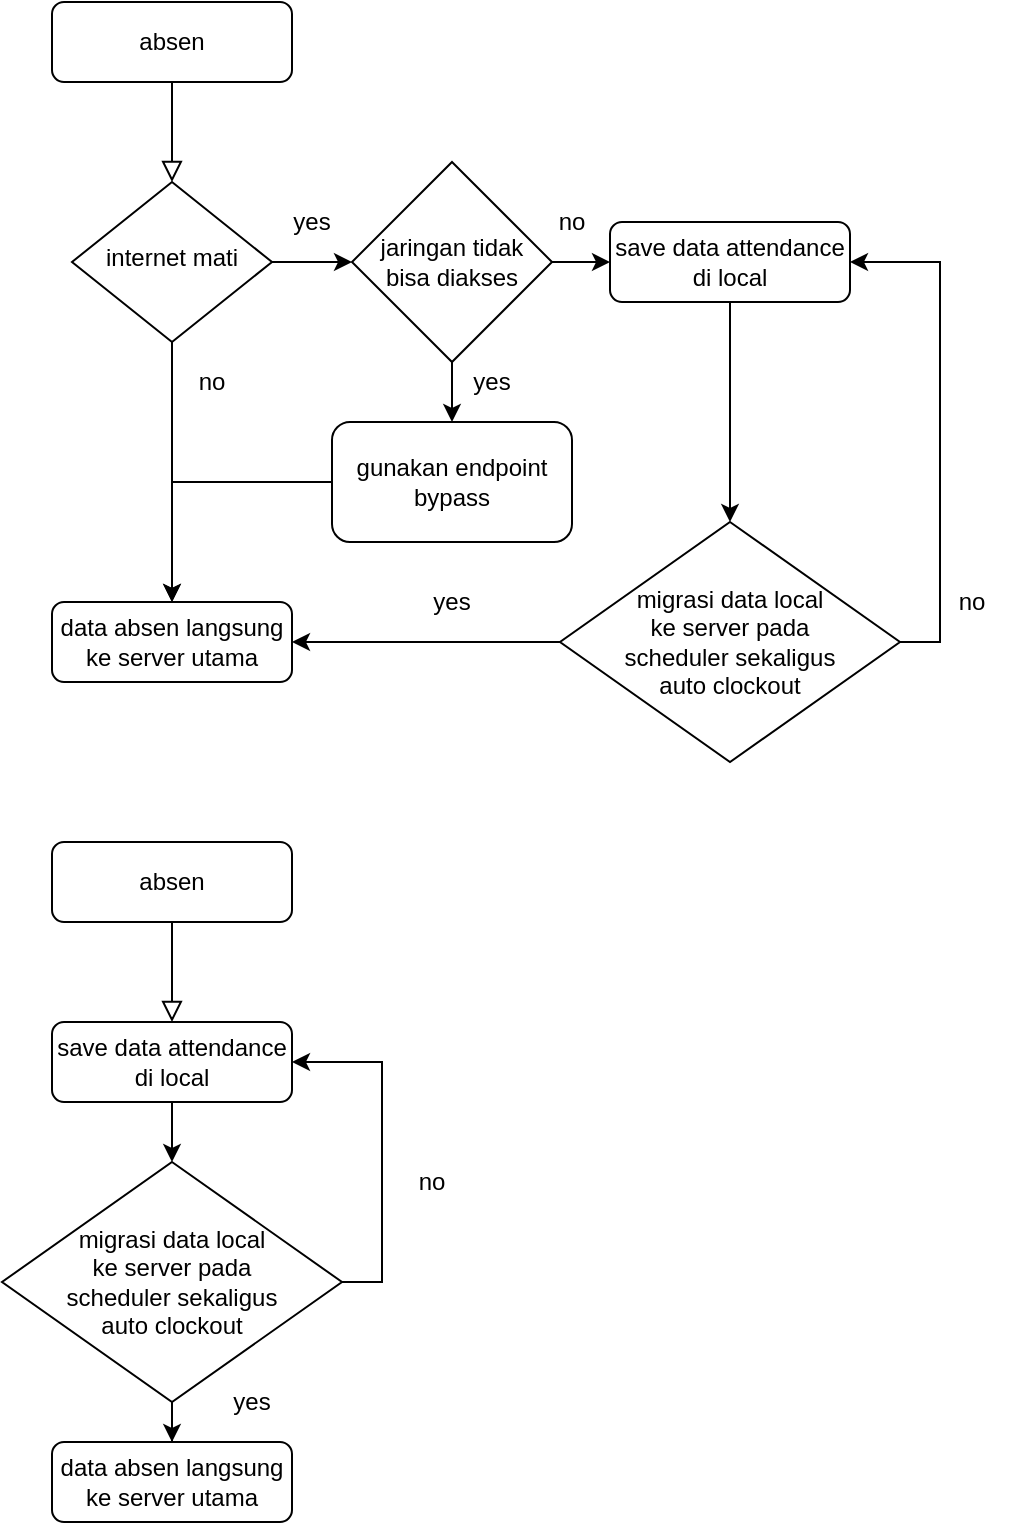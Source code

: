 <mxfile version="14.7.10" type="github">
  <diagram id="C5RBs43oDa-KdzZeNtuy" name="Page-1">
    <mxGraphModel dx="1038" dy="574" grid="1" gridSize="10" guides="1" tooltips="1" connect="1" arrows="1" fold="1" page="1" pageScale="1" pageWidth="827" pageHeight="1169" math="0" shadow="0">
      <root>
        <mxCell id="WIyWlLk6GJQsqaUBKTNV-0" />
        <mxCell id="WIyWlLk6GJQsqaUBKTNV-1" parent="WIyWlLk6GJQsqaUBKTNV-0" />
        <mxCell id="WIyWlLk6GJQsqaUBKTNV-2" value="" style="rounded=0;html=1;jettySize=auto;orthogonalLoop=1;fontSize=11;endArrow=block;endFill=0;endSize=8;strokeWidth=1;shadow=0;labelBackgroundColor=none;edgeStyle=orthogonalEdgeStyle;" parent="WIyWlLk6GJQsqaUBKTNV-1" source="WIyWlLk6GJQsqaUBKTNV-3" edge="1">
          <mxGeometry relative="1" as="geometry">
            <mxPoint x="220" y="170" as="targetPoint" />
          </mxGeometry>
        </mxCell>
        <mxCell id="WIyWlLk6GJQsqaUBKTNV-3" value="absen" style="rounded=1;whiteSpace=wrap;html=1;fontSize=12;glass=0;strokeWidth=1;shadow=0;" parent="WIyWlLk6GJQsqaUBKTNV-1" vertex="1">
          <mxGeometry x="160" y="80" width="120" height="40" as="geometry" />
        </mxCell>
        <mxCell id="0F7fN9bv4-elk-XI-VPy-1" value="" style="edgeStyle=orthogonalEdgeStyle;rounded=0;orthogonalLoop=1;jettySize=auto;html=1;" edge="1" parent="WIyWlLk6GJQsqaUBKTNV-1" source="WIyWlLk6GJQsqaUBKTNV-10" target="WIyWlLk6GJQsqaUBKTNV-11">
          <mxGeometry relative="1" as="geometry" />
        </mxCell>
        <mxCell id="0F7fN9bv4-elk-XI-VPy-17" value="" style="edgeStyle=orthogonalEdgeStyle;rounded=0;orthogonalLoop=1;jettySize=auto;html=1;" edge="1" parent="WIyWlLk6GJQsqaUBKTNV-1" source="WIyWlLk6GJQsqaUBKTNV-10" target="0F7fN9bv4-elk-XI-VPy-15">
          <mxGeometry relative="1" as="geometry" />
        </mxCell>
        <mxCell id="WIyWlLk6GJQsqaUBKTNV-10" value="internet mati" style="rhombus;whiteSpace=wrap;html=1;shadow=0;fontFamily=Helvetica;fontSize=12;align=center;strokeWidth=1;spacing=6;spacingTop=-4;" parent="WIyWlLk6GJQsqaUBKTNV-1" vertex="1">
          <mxGeometry x="170" y="170" width="100" height="80" as="geometry" />
        </mxCell>
        <mxCell id="WIyWlLk6GJQsqaUBKTNV-11" value="data absen langsung ke server utama" style="rounded=1;whiteSpace=wrap;html=1;fontSize=12;glass=0;strokeWidth=1;shadow=0;" parent="WIyWlLk6GJQsqaUBKTNV-1" vertex="1">
          <mxGeometry x="160" y="380" width="120" height="40" as="geometry" />
        </mxCell>
        <mxCell id="0F7fN9bv4-elk-XI-VPy-11" value="" style="edgeStyle=orthogonalEdgeStyle;rounded=0;orthogonalLoop=1;jettySize=auto;html=1;" edge="1" parent="WIyWlLk6GJQsqaUBKTNV-1" source="WIyWlLk6GJQsqaUBKTNV-12" target="0F7fN9bv4-elk-XI-VPy-9">
          <mxGeometry relative="1" as="geometry" />
        </mxCell>
        <mxCell id="WIyWlLk6GJQsqaUBKTNV-12" value="save data attendance di local" style="rounded=1;whiteSpace=wrap;html=1;fontSize=12;glass=0;strokeWidth=1;shadow=0;" parent="WIyWlLk6GJQsqaUBKTNV-1" vertex="1">
          <mxGeometry x="439" y="190" width="120" height="40" as="geometry" />
        </mxCell>
        <mxCell id="0F7fN9bv4-elk-XI-VPy-2" value="&lt;div&gt;yes&lt;/div&gt;" style="text;html=1;strokeColor=none;fillColor=none;align=center;verticalAlign=middle;whiteSpace=wrap;rounded=0;" vertex="1" parent="WIyWlLk6GJQsqaUBKTNV-1">
          <mxGeometry x="270" y="180" width="40" height="20" as="geometry" />
        </mxCell>
        <mxCell id="0F7fN9bv4-elk-XI-VPy-4" value="&lt;div&gt;no&lt;/div&gt;" style="text;html=1;strokeColor=none;fillColor=none;align=center;verticalAlign=middle;whiteSpace=wrap;rounded=0;" vertex="1" parent="WIyWlLk6GJQsqaUBKTNV-1">
          <mxGeometry x="220" y="260" width="40" height="20" as="geometry" />
        </mxCell>
        <mxCell id="0F7fN9bv4-elk-XI-VPy-13" value="" style="edgeStyle=orthogonalEdgeStyle;rounded=0;orthogonalLoop=1;jettySize=auto;html=1;entryX=1;entryY=0.5;entryDx=0;entryDy=0;exitX=1;exitY=0.5;exitDx=0;exitDy=0;" edge="1" parent="WIyWlLk6GJQsqaUBKTNV-1" source="0F7fN9bv4-elk-XI-VPy-9" target="WIyWlLk6GJQsqaUBKTNV-12">
          <mxGeometry relative="1" as="geometry">
            <mxPoint x="664" y="340" as="targetPoint" />
          </mxGeometry>
        </mxCell>
        <mxCell id="0F7fN9bv4-elk-XI-VPy-14" value="" style="edgeStyle=orthogonalEdgeStyle;rounded=0;orthogonalLoop=1;jettySize=auto;html=1;" edge="1" parent="WIyWlLk6GJQsqaUBKTNV-1" source="0F7fN9bv4-elk-XI-VPy-9" target="WIyWlLk6GJQsqaUBKTNV-11">
          <mxGeometry relative="1" as="geometry" />
        </mxCell>
        <mxCell id="0F7fN9bv4-elk-XI-VPy-9" value="&lt;div&gt;migrasi data local &lt;br&gt;&lt;/div&gt;&lt;div&gt;ke server pada &lt;br&gt;&lt;/div&gt;&lt;div&gt;scheduler sekaligus &lt;br&gt;&lt;/div&gt;&lt;div&gt;auto clockout&lt;/div&gt;" style="rhombus;whiteSpace=wrap;html=1;" vertex="1" parent="WIyWlLk6GJQsqaUBKTNV-1">
          <mxGeometry x="414" y="340" width="170" height="120" as="geometry" />
        </mxCell>
        <mxCell id="0F7fN9bv4-elk-XI-VPy-22" value="" style="edgeStyle=orthogonalEdgeStyle;rounded=0;orthogonalLoop=1;jettySize=auto;html=1;" edge="1" parent="WIyWlLk6GJQsqaUBKTNV-1" source="0F7fN9bv4-elk-XI-VPy-15" target="0F7fN9bv4-elk-XI-VPy-21">
          <mxGeometry relative="1" as="geometry" />
        </mxCell>
        <mxCell id="0F7fN9bv4-elk-XI-VPy-27" value="" style="edgeStyle=orthogonalEdgeStyle;rounded=0;orthogonalLoop=1;jettySize=auto;html=1;" edge="1" parent="WIyWlLk6GJQsqaUBKTNV-1" source="0F7fN9bv4-elk-XI-VPy-15" target="WIyWlLk6GJQsqaUBKTNV-12">
          <mxGeometry relative="1" as="geometry" />
        </mxCell>
        <mxCell id="0F7fN9bv4-elk-XI-VPy-15" value="&lt;div&gt;jaringan tidak &lt;br&gt;&lt;/div&gt;&lt;div&gt;bisa diakses&lt;/div&gt;" style="rhombus;whiteSpace=wrap;html=1;" vertex="1" parent="WIyWlLk6GJQsqaUBKTNV-1">
          <mxGeometry x="310" y="160" width="100" height="100" as="geometry" />
        </mxCell>
        <mxCell id="0F7fN9bv4-elk-XI-VPy-26" value="" style="edgeStyle=orthogonalEdgeStyle;rounded=0;orthogonalLoop=1;jettySize=auto;html=1;" edge="1" parent="WIyWlLk6GJQsqaUBKTNV-1" source="0F7fN9bv4-elk-XI-VPy-21" target="WIyWlLk6GJQsqaUBKTNV-11">
          <mxGeometry relative="1" as="geometry">
            <mxPoint x="360" y="420" as="targetPoint" />
          </mxGeometry>
        </mxCell>
        <mxCell id="0F7fN9bv4-elk-XI-VPy-21" value="&lt;div&gt;gunakan endpoint bypass&lt;/div&gt;" style="rounded=1;whiteSpace=wrap;html=1;" vertex="1" parent="WIyWlLk6GJQsqaUBKTNV-1">
          <mxGeometry x="300" y="290" width="120" height="60" as="geometry" />
        </mxCell>
        <mxCell id="0F7fN9bv4-elk-XI-VPy-23" value="&lt;div&gt;yes&lt;/div&gt;" style="text;html=1;strokeColor=none;fillColor=none;align=center;verticalAlign=middle;whiteSpace=wrap;rounded=0;" vertex="1" parent="WIyWlLk6GJQsqaUBKTNV-1">
          <mxGeometry x="360" y="260" width="40" height="20" as="geometry" />
        </mxCell>
        <mxCell id="0F7fN9bv4-elk-XI-VPy-28" value="&lt;div&gt;no&lt;/div&gt;" style="text;html=1;strokeColor=none;fillColor=none;align=center;verticalAlign=middle;whiteSpace=wrap;rounded=0;" vertex="1" parent="WIyWlLk6GJQsqaUBKTNV-1">
          <mxGeometry x="400" y="180" width="40" height="20" as="geometry" />
        </mxCell>
        <mxCell id="0F7fN9bv4-elk-XI-VPy-29" value="&lt;div&gt;no&lt;/div&gt;" style="text;html=1;strokeColor=none;fillColor=none;align=center;verticalAlign=middle;whiteSpace=wrap;rounded=0;" vertex="1" parent="WIyWlLk6GJQsqaUBKTNV-1">
          <mxGeometry x="600" y="370" width="40" height="20" as="geometry" />
        </mxCell>
        <mxCell id="0F7fN9bv4-elk-XI-VPy-30" value="&lt;div&gt;yes&lt;/div&gt;" style="text;html=1;strokeColor=none;fillColor=none;align=center;verticalAlign=middle;whiteSpace=wrap;rounded=0;" vertex="1" parent="WIyWlLk6GJQsqaUBKTNV-1">
          <mxGeometry x="340" y="370" width="40" height="20" as="geometry" />
        </mxCell>
        <mxCell id="0F7fN9bv4-elk-XI-VPy-31" value="" style="rounded=0;html=1;jettySize=auto;orthogonalLoop=1;fontSize=11;endArrow=block;endFill=0;endSize=8;strokeWidth=1;shadow=0;labelBackgroundColor=none;edgeStyle=orthogonalEdgeStyle;" edge="1" parent="WIyWlLk6GJQsqaUBKTNV-1" source="0F7fN9bv4-elk-XI-VPy-32">
          <mxGeometry relative="1" as="geometry">
            <mxPoint x="220" y="590" as="targetPoint" />
          </mxGeometry>
        </mxCell>
        <mxCell id="0F7fN9bv4-elk-XI-VPy-32" value="absen" style="rounded=1;whiteSpace=wrap;html=1;fontSize=12;glass=0;strokeWidth=1;shadow=0;" vertex="1" parent="WIyWlLk6GJQsqaUBKTNV-1">
          <mxGeometry x="160" y="500" width="120" height="40" as="geometry" />
        </mxCell>
        <mxCell id="0F7fN9bv4-elk-XI-VPy-36" value="data absen langsung ke server utama" style="rounded=1;whiteSpace=wrap;html=1;fontSize=12;glass=0;strokeWidth=1;shadow=0;" vertex="1" parent="WIyWlLk6GJQsqaUBKTNV-1">
          <mxGeometry x="160" y="800" width="120" height="40" as="geometry" />
        </mxCell>
        <mxCell id="0F7fN9bv4-elk-XI-VPy-37" value="" style="edgeStyle=orthogonalEdgeStyle;rounded=0;orthogonalLoop=1;jettySize=auto;html=1;" edge="1" parent="WIyWlLk6GJQsqaUBKTNV-1" source="0F7fN9bv4-elk-XI-VPy-38" target="0F7fN9bv4-elk-XI-VPy-43">
          <mxGeometry relative="1" as="geometry" />
        </mxCell>
        <mxCell id="0F7fN9bv4-elk-XI-VPy-38" value="save data attendance di local" style="rounded=1;whiteSpace=wrap;html=1;fontSize=12;glass=0;strokeWidth=1;shadow=0;" vertex="1" parent="WIyWlLk6GJQsqaUBKTNV-1">
          <mxGeometry x="160" y="590" width="120" height="40" as="geometry" />
        </mxCell>
        <mxCell id="0F7fN9bv4-elk-XI-VPy-41" value="" style="edgeStyle=orthogonalEdgeStyle;rounded=0;orthogonalLoop=1;jettySize=auto;html=1;entryX=1;entryY=0.5;entryDx=0;entryDy=0;exitX=1;exitY=0.5;exitDx=0;exitDy=0;" edge="1" parent="WIyWlLk6GJQsqaUBKTNV-1" source="0F7fN9bv4-elk-XI-VPy-43" target="0F7fN9bv4-elk-XI-VPy-38">
          <mxGeometry relative="1" as="geometry">
            <mxPoint x="664" y="760" as="targetPoint" />
          </mxGeometry>
        </mxCell>
        <mxCell id="0F7fN9bv4-elk-XI-VPy-42" value="" style="edgeStyle=orthogonalEdgeStyle;rounded=0;orthogonalLoop=1;jettySize=auto;html=1;" edge="1" parent="WIyWlLk6GJQsqaUBKTNV-1" source="0F7fN9bv4-elk-XI-VPy-43" target="0F7fN9bv4-elk-XI-VPy-36">
          <mxGeometry relative="1" as="geometry" />
        </mxCell>
        <mxCell id="0F7fN9bv4-elk-XI-VPy-43" value="&lt;div&gt;migrasi data local &lt;br&gt;&lt;/div&gt;&lt;div&gt;ke server pada &lt;br&gt;&lt;/div&gt;&lt;div&gt;scheduler sekaligus &lt;br&gt;&lt;/div&gt;&lt;div&gt;auto clockout&lt;/div&gt;" style="rhombus;whiteSpace=wrap;html=1;" vertex="1" parent="WIyWlLk6GJQsqaUBKTNV-1">
          <mxGeometry x="135" y="660" width="170" height="120" as="geometry" />
        </mxCell>
        <mxCell id="0F7fN9bv4-elk-XI-VPy-51" value="&lt;div&gt;no&lt;/div&gt;" style="text;html=1;strokeColor=none;fillColor=none;align=center;verticalAlign=middle;whiteSpace=wrap;rounded=0;" vertex="1" parent="WIyWlLk6GJQsqaUBKTNV-1">
          <mxGeometry x="330" y="660" width="40" height="20" as="geometry" />
        </mxCell>
        <mxCell id="0F7fN9bv4-elk-XI-VPy-52" value="&lt;div&gt;yes&lt;/div&gt;" style="text;html=1;strokeColor=none;fillColor=none;align=center;verticalAlign=middle;whiteSpace=wrap;rounded=0;" vertex="1" parent="WIyWlLk6GJQsqaUBKTNV-1">
          <mxGeometry x="240" y="770" width="40" height="20" as="geometry" />
        </mxCell>
      </root>
    </mxGraphModel>
  </diagram>
</mxfile>
